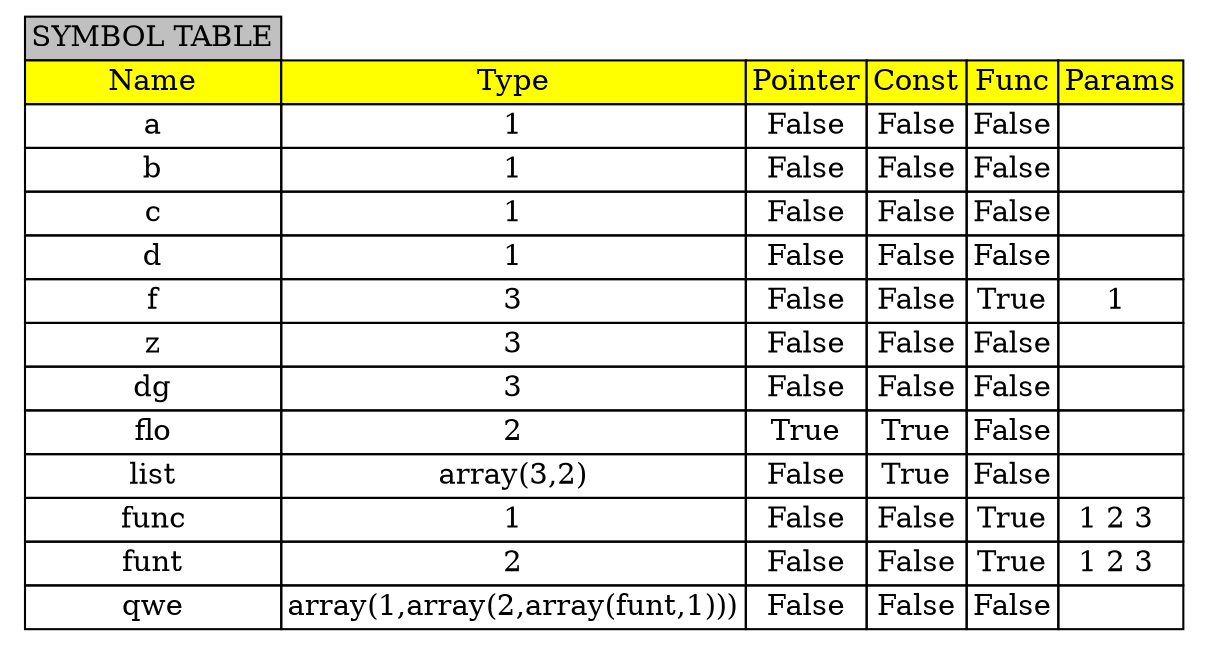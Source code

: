 digraph G
{
    nodesep = 0.4;
    ranksep = 0.5;
    node [shape=plaintext]

	ST139655841819784 [label=< <table border="0" cellborder="1" cellspacing="0">
        <tr><td bgcolor="grey" >SYMBOL TABLE</td></tr>
         <tr> <td bgcolor="yellow" >Name</td> <td bgcolor="yellow" >Type</td> <td bgcolor="yellow" >Pointer</td> <td bgcolor="yellow" >Const</td> <td bgcolor="yellow" >Func</td> <td bgcolor="yellow">Params</td></tr>
         
<tr><td>a</td>  <td>1</td> <td>False</td> <td>False</td> <td>False</td> <td></td></tr><tr><td>b</td>  <td>1</td> <td>False</td> <td>False</td> <td>False</td> <td></td></tr><tr><td>c</td>  <td>1</td> <td>False</td> <td>False</td> <td>False</td> <td></td></tr><tr><td>d</td>  <td>1</td> <td>False</td> <td>False</td> <td>False</td> <td></td></tr><tr><td>f</td>  <td>3</td> <td>False</td> <td>False</td> <td>True</td> <td>1 </td></tr><tr><td>z</td>  <td>3</td> <td>False</td> <td>False</td> <td>False</td> <td></td></tr><tr><td>dg</td>  <td>3</td> <td>False</td> <td>False</td> <td>False</td> <td></td></tr><tr><td>flo</td>  <td>2</td> <td>True</td> <td>True</td> <td>False</td> <td></td></tr><tr><td>list</td>  <td>array(3,2)</td> <td>False</td> <td>True</td> <td>False</td> <td></td></tr><tr><td>func</td>  <td>1</td> <td>False</td> <td>False</td> <td>True</td> <td>1 2 3 </td></tr><tr><td>funt</td>  <td>2</td> <td>False</td> <td>False</td> <td>True</td> <td>1 2 3 </td></tr><tr><td>qwe</td>  <td>array(1,array(2,array(funt,1)))</td> <td>False</td> <td>False</td> <td>False</td> <td></td></tr>
 </table>>];
}